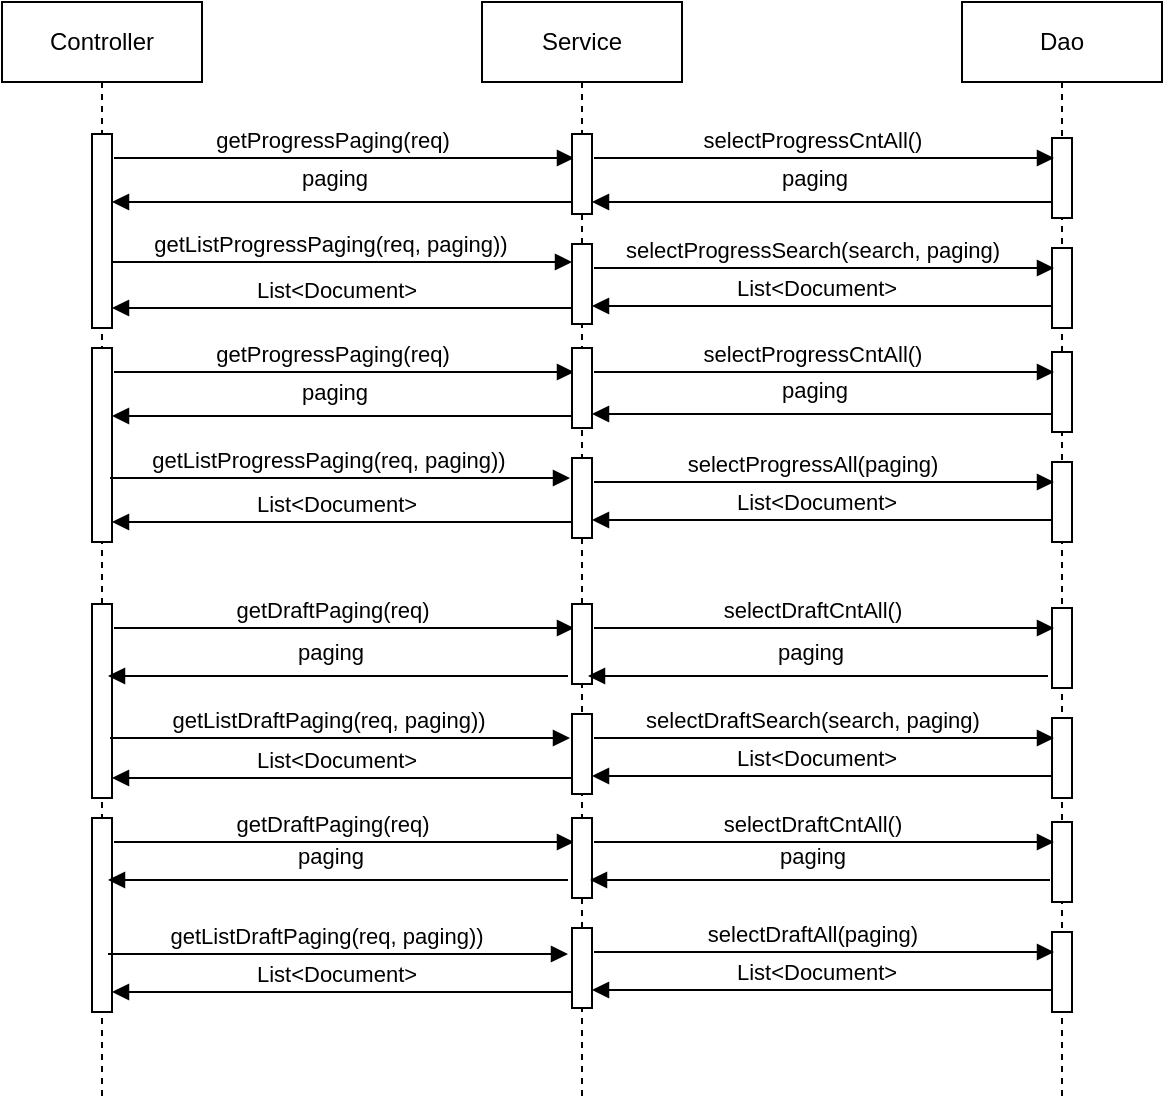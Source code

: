 <mxfile version="13.2.6" type="github">
  <diagram id="GmI4eg5Vj9IhphaG-CfB" name="Page-1">
    <mxGraphModel dx="1422" dy="794" grid="1" gridSize="10" guides="1" tooltips="1" connect="1" arrows="1" fold="1" page="1" pageScale="1" pageWidth="827" pageHeight="1169" math="0" shadow="0">
      <root>
        <mxCell id="0" />
        <mxCell id="1" parent="0" />
        <mxCell id="dw9jjnBZyIxeGPxxYRrR-5" value="Controller" style="shape=umlLifeline;perimeter=lifelinePerimeter;whiteSpace=wrap;html=1;container=1;collapsible=0;recursiveResize=0;outlineConnect=0;" parent="1" vertex="1">
          <mxGeometry x="124" y="80" width="100" height="550" as="geometry" />
        </mxCell>
        <mxCell id="dw9jjnBZyIxeGPxxYRrR-6" value="Service" style="shape=umlLifeline;perimeter=lifelinePerimeter;whiteSpace=wrap;html=1;container=1;collapsible=0;recursiveResize=0;outlineConnect=0;" parent="1" vertex="1">
          <mxGeometry x="364" y="80" width="100" height="550" as="geometry" />
        </mxCell>
        <mxCell id="dw9jjnBZyIxeGPxxYRrR-7" value="Dao" style="shape=umlLifeline;perimeter=lifelinePerimeter;whiteSpace=wrap;html=1;container=1;collapsible=0;recursiveResize=0;outlineConnect=0;" parent="1" vertex="1">
          <mxGeometry x="604" y="80" width="100" height="550" as="geometry" />
        </mxCell>
        <mxCell id="V--YnVg1bQpoPxI7jUqb-61" value="" style="html=1;points=[];perimeter=orthogonalPerimeter;" parent="dw9jjnBZyIxeGPxxYRrR-7" vertex="1">
          <mxGeometry x="-435" y="66" width="10" height="97" as="geometry" />
        </mxCell>
        <mxCell id="V--YnVg1bQpoPxI7jUqb-63" value="" style="html=1;points=[];perimeter=orthogonalPerimeter;" parent="dw9jjnBZyIxeGPxxYRrR-7" vertex="1">
          <mxGeometry x="45" y="68" width="10" height="40" as="geometry" />
        </mxCell>
        <mxCell id="V--YnVg1bQpoPxI7jUqb-64" value="getProgressPaging(req)" style="html=1;verticalAlign=bottom;endArrow=block;" parent="dw9jjnBZyIxeGPxxYRrR-7" edge="1">
          <mxGeometry x="-0.058" width="80" relative="1" as="geometry">
            <mxPoint x="-424" y="78" as="sourcePoint" />
            <mxPoint x="-194" y="78" as="targetPoint" />
            <mxPoint as="offset" />
          </mxGeometry>
        </mxCell>
        <mxCell id="V--YnVg1bQpoPxI7jUqb-65" value="selectProgressCntAll()" style="html=1;verticalAlign=bottom;endArrow=block;" parent="dw9jjnBZyIxeGPxxYRrR-7" edge="1">
          <mxGeometry x="-0.058" width="80" relative="1" as="geometry">
            <mxPoint x="-184" y="78" as="sourcePoint" />
            <mxPoint x="46" y="78" as="targetPoint" />
            <mxPoint as="offset" />
          </mxGeometry>
        </mxCell>
        <mxCell id="V--YnVg1bQpoPxI7jUqb-67" value="" style="html=1;points=[];perimeter=orthogonalPerimeter;" parent="dw9jjnBZyIxeGPxxYRrR-7" vertex="1">
          <mxGeometry x="45" y="123" width="10" height="40" as="geometry" />
        </mxCell>
        <mxCell id="V--YnVg1bQpoPxI7jUqb-68" value="selectProgressSearch(search, paging)" style="html=1;verticalAlign=bottom;endArrow=block;" parent="dw9jjnBZyIxeGPxxYRrR-7" edge="1">
          <mxGeometry x="-0.058" width="80" relative="1" as="geometry">
            <mxPoint x="-184" y="133" as="sourcePoint" />
            <mxPoint x="46" y="133" as="targetPoint" />
            <mxPoint as="offset" />
          </mxGeometry>
        </mxCell>
        <mxCell id="V--YnVg1bQpoPxI7jUqb-69" value="List&amp;lt;Document&amp;gt;" style="html=1;verticalAlign=bottom;endArrow=block;" parent="dw9jjnBZyIxeGPxxYRrR-7" edge="1">
          <mxGeometry x="0.026" width="80" relative="1" as="geometry">
            <mxPoint x="45" y="152" as="sourcePoint" />
            <mxPoint x="-185" y="152" as="targetPoint" />
            <mxPoint as="offset" />
          </mxGeometry>
        </mxCell>
        <mxCell id="V--YnVg1bQpoPxI7jUqb-70" value="List&amp;lt;Document&amp;gt;" style="html=1;verticalAlign=bottom;endArrow=block;" parent="dw9jjnBZyIxeGPxxYRrR-7" edge="1">
          <mxGeometry x="0.026" width="80" relative="1" as="geometry">
            <mxPoint x="-195" y="153" as="sourcePoint" />
            <mxPoint x="-425" y="153" as="targetPoint" />
            <mxPoint as="offset" />
          </mxGeometry>
        </mxCell>
        <mxCell id="V--YnVg1bQpoPxI7jUqb-71" value="" style="html=1;points=[];perimeter=orthogonalPerimeter;" parent="dw9jjnBZyIxeGPxxYRrR-7" vertex="1">
          <mxGeometry x="-435" y="173" width="10" height="97" as="geometry" />
        </mxCell>
        <mxCell id="V--YnVg1bQpoPxI7jUqb-73" value="" style="html=1;points=[];perimeter=orthogonalPerimeter;" parent="dw9jjnBZyIxeGPxxYRrR-7" vertex="1">
          <mxGeometry x="45" y="175" width="10" height="40" as="geometry" />
        </mxCell>
        <mxCell id="V--YnVg1bQpoPxI7jUqb-74" value="getProgressPaging(req)" style="html=1;verticalAlign=bottom;endArrow=block;" parent="dw9jjnBZyIxeGPxxYRrR-7" edge="1">
          <mxGeometry x="-0.058" width="80" relative="1" as="geometry">
            <mxPoint x="-424" y="185" as="sourcePoint" />
            <mxPoint x="-194" y="185" as="targetPoint" />
            <mxPoint as="offset" />
          </mxGeometry>
        </mxCell>
        <mxCell id="V--YnVg1bQpoPxI7jUqb-75" value="selectProgressCntAll()" style="html=1;verticalAlign=bottom;endArrow=block;" parent="dw9jjnBZyIxeGPxxYRrR-7" edge="1">
          <mxGeometry x="-0.058" width="80" relative="1" as="geometry">
            <mxPoint x="-184" y="185" as="sourcePoint" />
            <mxPoint x="46" y="185" as="targetPoint" />
            <mxPoint as="offset" />
          </mxGeometry>
        </mxCell>
        <mxCell id="V--YnVg1bQpoPxI7jUqb-77" value="" style="html=1;points=[];perimeter=orthogonalPerimeter;" parent="dw9jjnBZyIxeGPxxYRrR-7" vertex="1">
          <mxGeometry x="45" y="230" width="10" height="40" as="geometry" />
        </mxCell>
        <mxCell id="V--YnVg1bQpoPxI7jUqb-78" value="selectProgressAll(paging)" style="html=1;verticalAlign=bottom;endArrow=block;" parent="dw9jjnBZyIxeGPxxYRrR-7" edge="1">
          <mxGeometry x="-0.058" width="80" relative="1" as="geometry">
            <mxPoint x="-184" y="240" as="sourcePoint" />
            <mxPoint x="46" y="240" as="targetPoint" />
            <mxPoint as="offset" />
          </mxGeometry>
        </mxCell>
        <mxCell id="V--YnVg1bQpoPxI7jUqb-79" value="List&amp;lt;Document&amp;gt;" style="html=1;verticalAlign=bottom;endArrow=block;" parent="dw9jjnBZyIxeGPxxYRrR-7" edge="1">
          <mxGeometry x="0.026" width="80" relative="1" as="geometry">
            <mxPoint x="45" y="259" as="sourcePoint" />
            <mxPoint x="-185" y="259" as="targetPoint" />
            <mxPoint as="offset" />
          </mxGeometry>
        </mxCell>
        <mxCell id="V--YnVg1bQpoPxI7jUqb-80" value="List&amp;lt;Document&amp;gt;" style="html=1;verticalAlign=bottom;endArrow=block;" parent="dw9jjnBZyIxeGPxxYRrR-7" edge="1">
          <mxGeometry x="0.026" width="80" relative="1" as="geometry">
            <mxPoint x="-195" y="260" as="sourcePoint" />
            <mxPoint x="-425" y="260" as="targetPoint" />
            <mxPoint as="offset" />
          </mxGeometry>
        </mxCell>
        <mxCell id="AzmRYx8aAY5YrTBjNprB-73" value="" style="html=1;points=[];perimeter=orthogonalPerimeter;" parent="1" vertex="1">
          <mxGeometry x="169" y="381" width="10" height="97" as="geometry" />
        </mxCell>
        <mxCell id="AzmRYx8aAY5YrTBjNprB-75" value="" style="html=1;points=[];perimeter=orthogonalPerimeter;" parent="1" vertex="1">
          <mxGeometry x="649" y="383" width="10" height="40" as="geometry" />
        </mxCell>
        <mxCell id="AzmRYx8aAY5YrTBjNprB-76" value="getDraftPaging(req)" style="html=1;verticalAlign=bottom;endArrow=block;" parent="1" edge="1">
          <mxGeometry x="-0.058" width="80" relative="1" as="geometry">
            <mxPoint x="180" y="393" as="sourcePoint" />
            <mxPoint x="410" y="393" as="targetPoint" />
            <mxPoint as="offset" />
          </mxGeometry>
        </mxCell>
        <mxCell id="AzmRYx8aAY5YrTBjNprB-77" value="selectDraftCntAll()" style="html=1;verticalAlign=bottom;endArrow=block;" parent="1" edge="1">
          <mxGeometry x="-0.058" width="80" relative="1" as="geometry">
            <mxPoint x="420" y="393" as="sourcePoint" />
            <mxPoint x="650" y="393" as="targetPoint" />
            <mxPoint as="offset" />
          </mxGeometry>
        </mxCell>
        <mxCell id="AzmRYx8aAY5YrTBjNprB-79" value="" style="html=1;points=[];perimeter=orthogonalPerimeter;" parent="1" vertex="1">
          <mxGeometry x="649" y="438" width="10" height="40" as="geometry" />
        </mxCell>
        <mxCell id="AzmRYx8aAY5YrTBjNprB-80" value="selectDraftSearch(search, paging)" style="html=1;verticalAlign=bottom;endArrow=block;" parent="1" edge="1">
          <mxGeometry x="-0.058" width="80" relative="1" as="geometry">
            <mxPoint x="420" y="448" as="sourcePoint" />
            <mxPoint x="650" y="448" as="targetPoint" />
            <mxPoint as="offset" />
          </mxGeometry>
        </mxCell>
        <mxCell id="AzmRYx8aAY5YrTBjNprB-81" value="List&amp;lt;Document&amp;gt;" style="html=1;verticalAlign=bottom;endArrow=block;" parent="1" edge="1">
          <mxGeometry x="0.026" width="80" relative="1" as="geometry">
            <mxPoint x="649" y="467" as="sourcePoint" />
            <mxPoint x="419" y="467" as="targetPoint" />
            <mxPoint as="offset" />
          </mxGeometry>
        </mxCell>
        <mxCell id="AzmRYx8aAY5YrTBjNprB-82" value="List&amp;lt;Document&amp;gt;" style="html=1;verticalAlign=bottom;endArrow=block;" parent="1" edge="1">
          <mxGeometry x="0.026" width="80" relative="1" as="geometry">
            <mxPoint x="409" y="468" as="sourcePoint" />
            <mxPoint x="179" y="468" as="targetPoint" />
            <mxPoint as="offset" />
          </mxGeometry>
        </mxCell>
        <mxCell id="AzmRYx8aAY5YrTBjNprB-83" value="" style="html=1;points=[];perimeter=orthogonalPerimeter;" parent="1" vertex="1">
          <mxGeometry x="169" y="488" width="10" height="97" as="geometry" />
        </mxCell>
        <mxCell id="AzmRYx8aAY5YrTBjNprB-85" value="" style="html=1;points=[];perimeter=orthogonalPerimeter;" parent="1" vertex="1">
          <mxGeometry x="649" y="490" width="10" height="40" as="geometry" />
        </mxCell>
        <mxCell id="AzmRYx8aAY5YrTBjNprB-86" value="getDraftPaging(req)" style="html=1;verticalAlign=bottom;endArrow=block;" parent="1" edge="1">
          <mxGeometry x="-0.058" width="80" relative="1" as="geometry">
            <mxPoint x="180" y="500" as="sourcePoint" />
            <mxPoint x="410" y="500" as="targetPoint" />
            <mxPoint as="offset" />
          </mxGeometry>
        </mxCell>
        <mxCell id="AzmRYx8aAY5YrTBjNprB-87" value="selectDraftCntAll()" style="html=1;verticalAlign=bottom;endArrow=block;" parent="1" edge="1">
          <mxGeometry x="-0.058" width="80" relative="1" as="geometry">
            <mxPoint x="420" y="500" as="sourcePoint" />
            <mxPoint x="650" y="500" as="targetPoint" />
            <mxPoint as="offset" />
          </mxGeometry>
        </mxCell>
        <mxCell id="AzmRYx8aAY5YrTBjNprB-89" value="" style="html=1;points=[];perimeter=orthogonalPerimeter;" parent="1" vertex="1">
          <mxGeometry x="649" y="545" width="10" height="40" as="geometry" />
        </mxCell>
        <mxCell id="AzmRYx8aAY5YrTBjNprB-90" value="selectDraftAll(paging)" style="html=1;verticalAlign=bottom;endArrow=block;" parent="1" edge="1">
          <mxGeometry x="-0.058" width="80" relative="1" as="geometry">
            <mxPoint x="420" y="555" as="sourcePoint" />
            <mxPoint x="650" y="555" as="targetPoint" />
            <mxPoint as="offset" />
          </mxGeometry>
        </mxCell>
        <mxCell id="AzmRYx8aAY5YrTBjNprB-91" value="List&amp;lt;Document&amp;gt;" style="html=1;verticalAlign=bottom;endArrow=block;" parent="1" edge="1">
          <mxGeometry x="0.026" width="80" relative="1" as="geometry">
            <mxPoint x="649" y="574" as="sourcePoint" />
            <mxPoint x="419" y="574" as="targetPoint" />
            <mxPoint as="offset" />
          </mxGeometry>
        </mxCell>
        <mxCell id="AzmRYx8aAY5YrTBjNprB-92" value="List&amp;lt;Document&amp;gt;" style="html=1;verticalAlign=bottom;endArrow=block;" parent="1" edge="1">
          <mxGeometry x="0.026" width="80" relative="1" as="geometry">
            <mxPoint x="409" y="575" as="sourcePoint" />
            <mxPoint x="179" y="575" as="targetPoint" />
            <mxPoint as="offset" />
          </mxGeometry>
        </mxCell>
        <mxCell id="q6Or9opQEkFWkcZ5Y_8q-2" value="getListProgressPaging(req, paging))" style="html=1;verticalAlign=bottom;endArrow=block;" edge="1" parent="1">
          <mxGeometry x="-0.058" width="80" relative="1" as="geometry">
            <mxPoint x="179" y="210" as="sourcePoint" />
            <mxPoint x="409" y="210" as="targetPoint" />
            <mxPoint as="offset" />
          </mxGeometry>
        </mxCell>
        <mxCell id="q6Or9opQEkFWkcZ5Y_8q-4" value="getListProgressPaging(req, paging))" style="html=1;verticalAlign=bottom;endArrow=block;" edge="1" parent="1">
          <mxGeometry x="-0.058" width="80" relative="1" as="geometry">
            <mxPoint x="178" y="318" as="sourcePoint" />
            <mxPoint x="408" y="318" as="targetPoint" />
            <mxPoint as="offset" />
          </mxGeometry>
        </mxCell>
        <mxCell id="q6Or9opQEkFWkcZ5Y_8q-6" value="getListDraftPaging(req, paging))" style="html=1;verticalAlign=bottom;endArrow=block;" edge="1" parent="1">
          <mxGeometry x="-0.058" width="80" relative="1" as="geometry">
            <mxPoint x="178" y="448" as="sourcePoint" />
            <mxPoint x="408" y="448" as="targetPoint" />
            <mxPoint as="offset" />
          </mxGeometry>
        </mxCell>
        <mxCell id="q6Or9opQEkFWkcZ5Y_8q-8" value="getListDraftPaging(req, paging))" style="html=1;verticalAlign=bottom;endArrow=block;" edge="1" parent="1">
          <mxGeometry x="-0.058" width="80" relative="1" as="geometry">
            <mxPoint x="177" y="556" as="sourcePoint" />
            <mxPoint x="407" y="556" as="targetPoint" />
            <mxPoint as="offset" />
          </mxGeometry>
        </mxCell>
        <mxCell id="q6Or9opQEkFWkcZ5Y_8q-9" value="" style="html=1;points=[];perimeter=orthogonalPerimeter;" vertex="1" parent="1">
          <mxGeometry x="409" y="146" width="10" height="40" as="geometry" />
        </mxCell>
        <mxCell id="q6Or9opQEkFWkcZ5Y_8q-10" value="" style="html=1;points=[];perimeter=orthogonalPerimeter;" vertex="1" parent="1">
          <mxGeometry x="409" y="201" width="10" height="40" as="geometry" />
        </mxCell>
        <mxCell id="q6Or9opQEkFWkcZ5Y_8q-11" value="" style="html=1;points=[];perimeter=orthogonalPerimeter;" vertex="1" parent="1">
          <mxGeometry x="409" y="253" width="10" height="40" as="geometry" />
        </mxCell>
        <mxCell id="q6Or9opQEkFWkcZ5Y_8q-12" value="" style="html=1;points=[];perimeter=orthogonalPerimeter;" vertex="1" parent="1">
          <mxGeometry x="409" y="308" width="10" height="40" as="geometry" />
        </mxCell>
        <mxCell id="q6Or9opQEkFWkcZ5Y_8q-13" value="" style="html=1;points=[];perimeter=orthogonalPerimeter;" vertex="1" parent="1">
          <mxGeometry x="409" y="381" width="10" height="40" as="geometry" />
        </mxCell>
        <mxCell id="q6Or9opQEkFWkcZ5Y_8q-14" value="" style="html=1;points=[];perimeter=orthogonalPerimeter;" vertex="1" parent="1">
          <mxGeometry x="409" y="436" width="10" height="40" as="geometry" />
        </mxCell>
        <mxCell id="q6Or9opQEkFWkcZ5Y_8q-15" value="" style="html=1;points=[];perimeter=orthogonalPerimeter;" vertex="1" parent="1">
          <mxGeometry x="409" y="488" width="10" height="40" as="geometry" />
        </mxCell>
        <mxCell id="q6Or9opQEkFWkcZ5Y_8q-16" value="" style="html=1;points=[];perimeter=orthogonalPerimeter;" vertex="1" parent="1">
          <mxGeometry x="409" y="543" width="10" height="40" as="geometry" />
        </mxCell>
        <mxCell id="q6Or9opQEkFWkcZ5Y_8q-17" value="paging" style="html=1;verticalAlign=bottom;endArrow=block;" edge="1" parent="1">
          <mxGeometry x="0.035" y="-3" width="80" relative="1" as="geometry">
            <mxPoint x="649" y="180" as="sourcePoint" />
            <mxPoint x="419" y="180" as="targetPoint" />
            <mxPoint as="offset" />
          </mxGeometry>
        </mxCell>
        <mxCell id="q6Or9opQEkFWkcZ5Y_8q-18" value="paging" style="html=1;verticalAlign=bottom;endArrow=block;" edge="1" parent="1">
          <mxGeometry x="0.035" y="-3" width="80" relative="1" as="geometry">
            <mxPoint x="409" y="180" as="sourcePoint" />
            <mxPoint x="179" y="180" as="targetPoint" />
            <mxPoint as="offset" />
          </mxGeometry>
        </mxCell>
        <mxCell id="q6Or9opQEkFWkcZ5Y_8q-19" value="paging" style="html=1;verticalAlign=bottom;endArrow=block;" edge="1" parent="1">
          <mxGeometry x="0.035" y="-3" width="80" relative="1" as="geometry">
            <mxPoint x="649" y="286" as="sourcePoint" />
            <mxPoint x="419" y="286" as="targetPoint" />
            <mxPoint as="offset" />
          </mxGeometry>
        </mxCell>
        <mxCell id="q6Or9opQEkFWkcZ5Y_8q-20" value="paging" style="html=1;verticalAlign=bottom;endArrow=block;" edge="1" parent="1">
          <mxGeometry x="0.035" y="-3" width="80" relative="1" as="geometry">
            <mxPoint x="409" y="287" as="sourcePoint" />
            <mxPoint x="179" y="287" as="targetPoint" />
            <mxPoint as="offset" />
          </mxGeometry>
        </mxCell>
        <mxCell id="q6Or9opQEkFWkcZ5Y_8q-21" value="paging" style="html=1;verticalAlign=bottom;endArrow=block;" edge="1" parent="1">
          <mxGeometry x="0.035" y="-3" width="80" relative="1" as="geometry">
            <mxPoint x="647" y="417" as="sourcePoint" />
            <mxPoint x="417" y="417" as="targetPoint" />
            <mxPoint as="offset" />
          </mxGeometry>
        </mxCell>
        <mxCell id="q6Or9opQEkFWkcZ5Y_8q-22" value="paging" style="html=1;verticalAlign=bottom;endArrow=block;" edge="1" parent="1">
          <mxGeometry x="0.035" y="-3" width="80" relative="1" as="geometry">
            <mxPoint x="407" y="417" as="sourcePoint" />
            <mxPoint x="177" y="417" as="targetPoint" />
            <mxPoint as="offset" />
          </mxGeometry>
        </mxCell>
        <mxCell id="q6Or9opQEkFWkcZ5Y_8q-23" value="paging" style="html=1;verticalAlign=bottom;endArrow=block;" edge="1" parent="1">
          <mxGeometry x="0.035" y="-3" width="80" relative="1" as="geometry">
            <mxPoint x="648" y="519" as="sourcePoint" />
            <mxPoint x="418" y="519" as="targetPoint" />
            <mxPoint as="offset" />
          </mxGeometry>
        </mxCell>
        <mxCell id="q6Or9opQEkFWkcZ5Y_8q-24" value="paging" style="html=1;verticalAlign=bottom;endArrow=block;" edge="1" parent="1">
          <mxGeometry x="0.035" y="-3" width="80" relative="1" as="geometry">
            <mxPoint x="407" y="519" as="sourcePoint" />
            <mxPoint x="177" y="519" as="targetPoint" />
            <mxPoint as="offset" />
          </mxGeometry>
        </mxCell>
      </root>
    </mxGraphModel>
  </diagram>
</mxfile>

